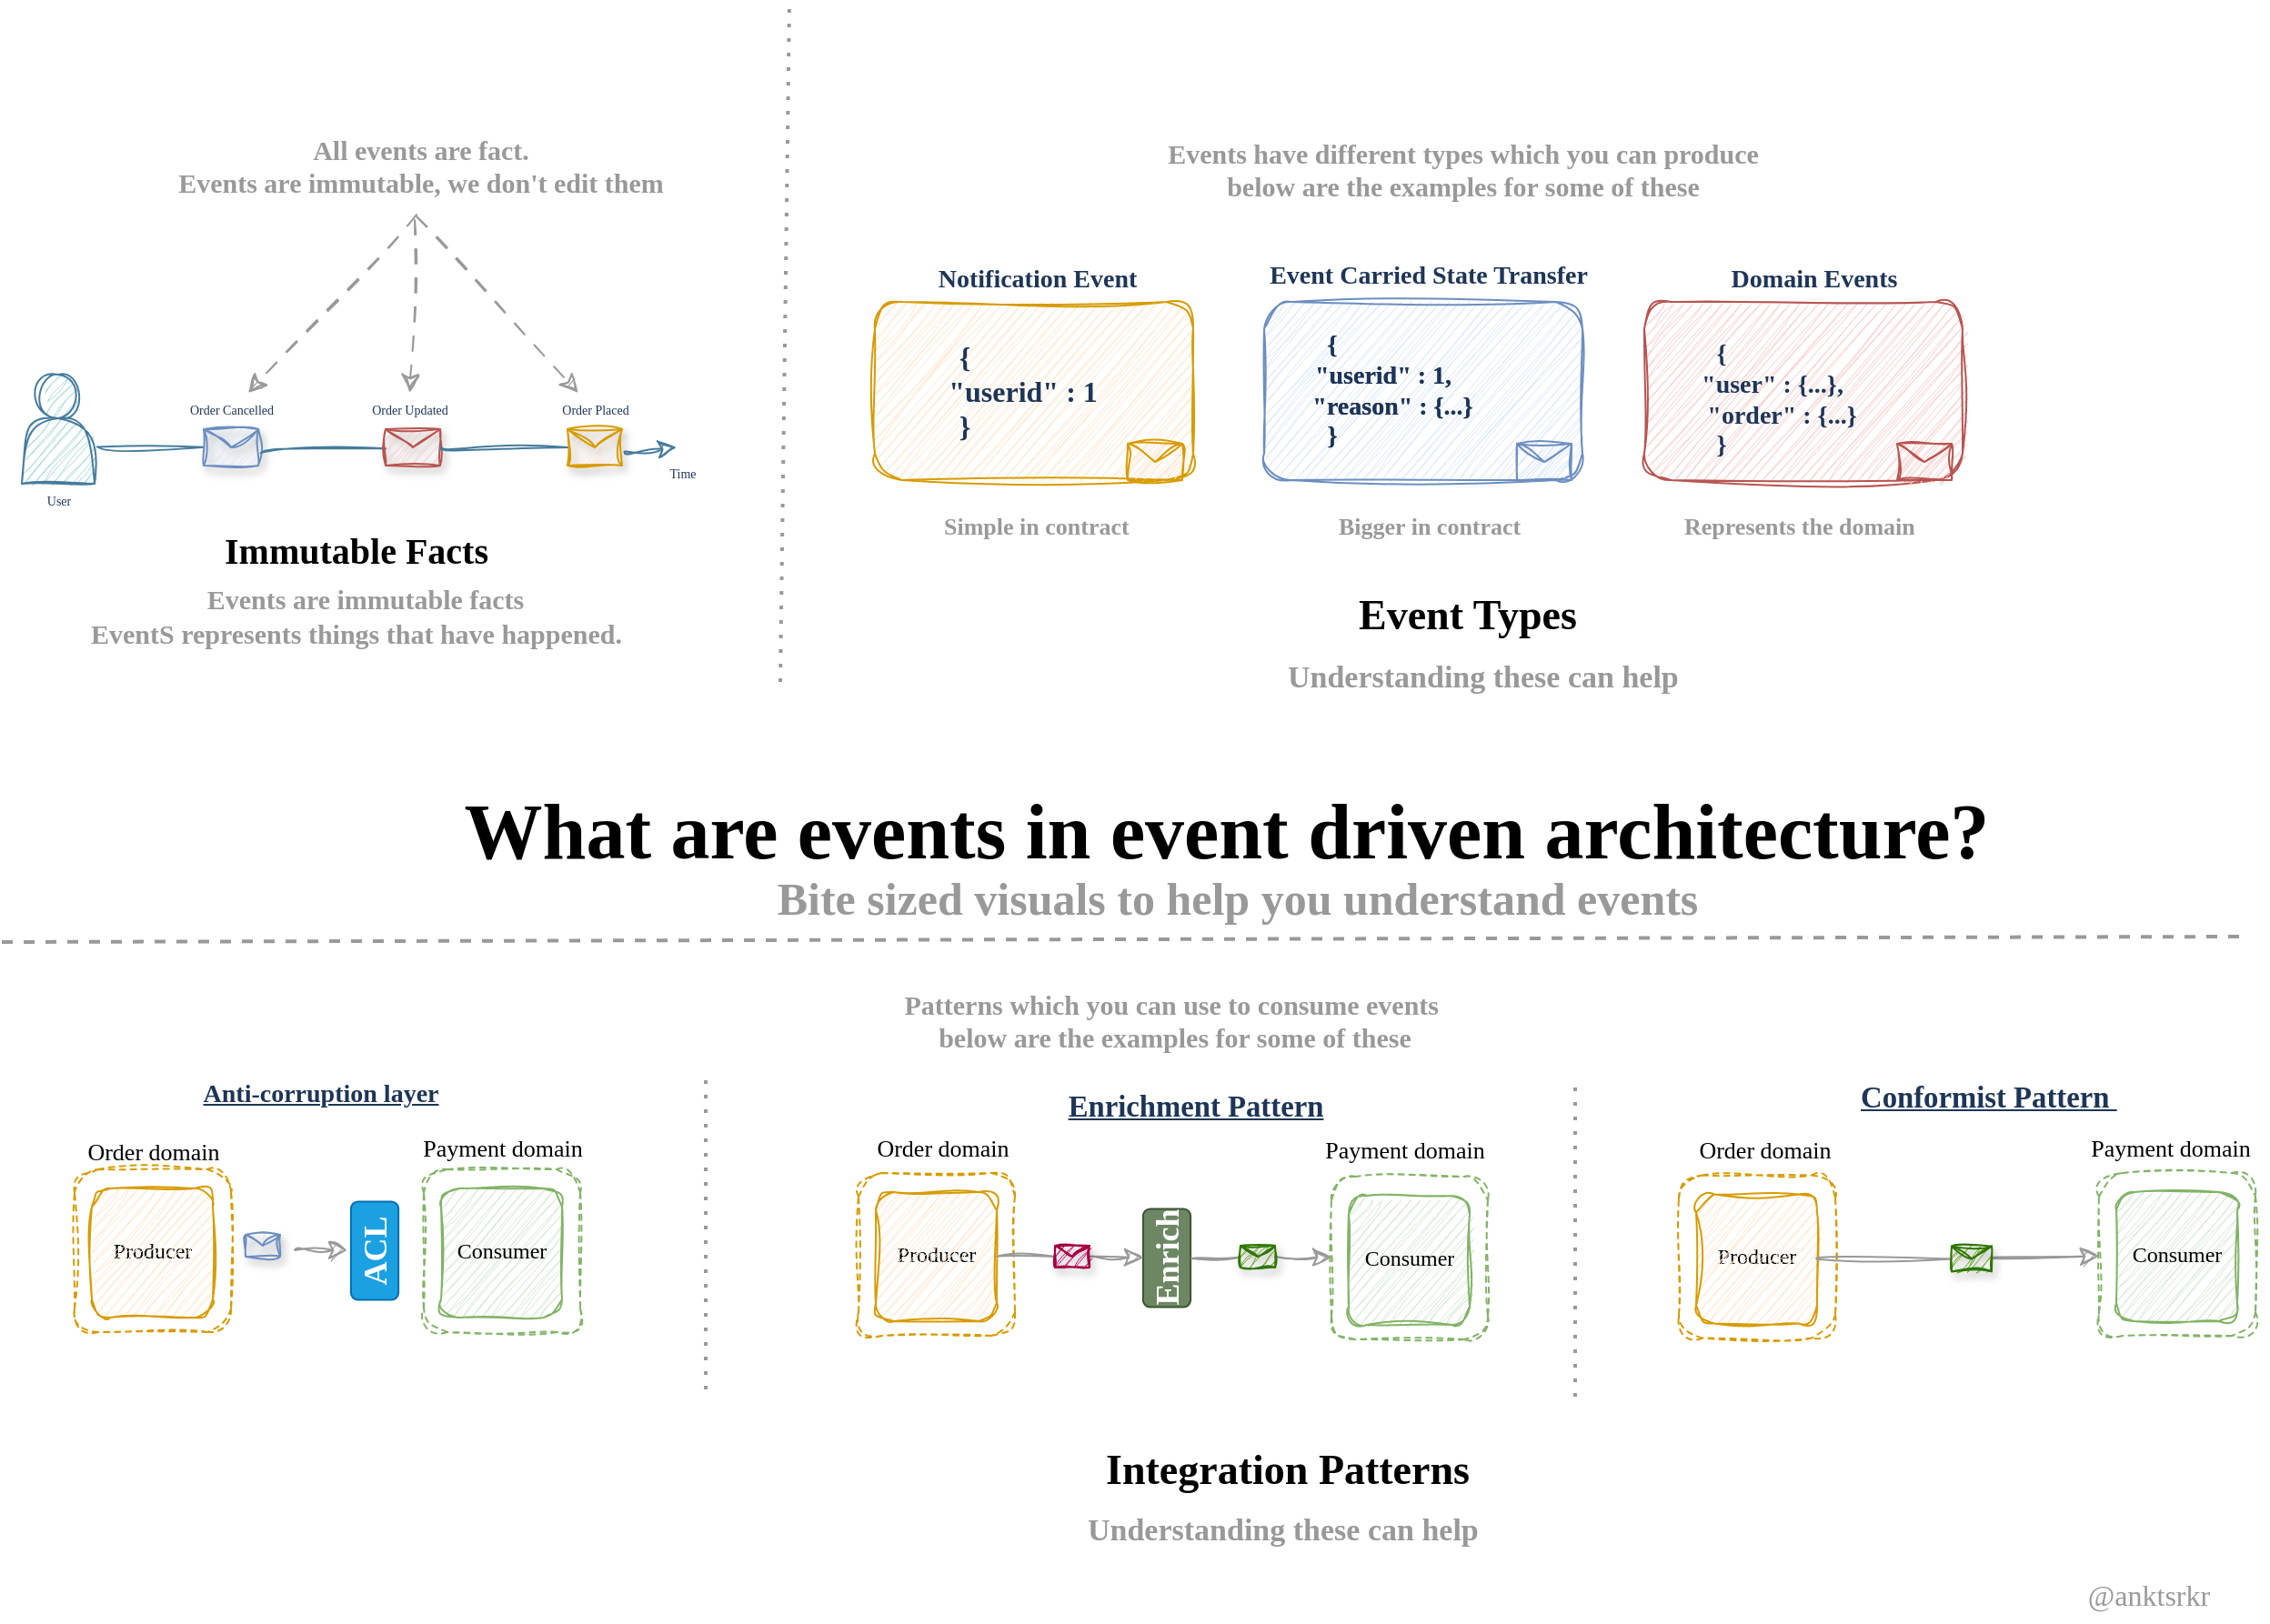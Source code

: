 <mxfile version="24.6.5" type="github">
  <diagram name="Page-1" id="LbHbzQar9Z4XUlH0dd1j">
    <mxGraphModel dx="1261" dy="1016" grid="0" gridSize="10" guides="1" tooltips="1" connect="1" arrows="1" fold="1" page="1" pageScale="1" pageWidth="850" pageHeight="1100" math="0" shadow="0">
      <root>
        <mxCell id="0" />
        <mxCell id="1" parent="0" />
        <mxCell id="0-C4mm8_ghtTIrQNidiH-13" value="" style="whiteSpace=wrap;html=1;sketch=1;hachureGap=4;jiggle=2;curveFitting=1;fontFamily=Architects Daughter;fontSource=https%3A%2F%2Ffonts.googleapis.com%2Fcss%3Ffamily%3DArchitects%2BDaughter;labelBackgroundColor=none;fillColor=#ffe6cc;strokeColor=#d79b00;rounded=1;glass=0;shadow=0;" parent="1" vertex="1">
          <mxGeometry x="512" y="316" width="175" height="98" as="geometry" />
        </mxCell>
        <mxCell id="9to4swejRrbFSA68yTGs-1" value="What are events&amp;nbsp;&lt;span style=&quot;background-color: initial; font-size: 43px;&quot;&gt;in&amp;nbsp;&lt;/span&gt;&lt;span style=&quot;background-color: initial; font-size: 43px;&quot;&gt;event driven architecture?&lt;/span&gt;" style="text;spacing=0;labelBackgroundColor=none;fontColor=#000000;fontStyle=1;fontFamily=Indie Flower;fontSource=https://fonts.googleapis.com/css?family=Indie+Flower;fontSize=43;align=center;whiteSpace=wrap;html=1;" parent="1" vertex="1">
          <mxGeometry x="261" y="577" width="889" height="40" as="geometry" />
        </mxCell>
        <mxCell id="9to4swejRrbFSA68yTGs-2" value="Bite sized visuals to help you understand events" style="text;whiteSpace=wrap;html=1;spacing=0;labelBackgroundColor=none;fontColor=#999999;fontStyle=1;fontFamily=Indie Flower;fontSource=https%3A%2F%2Ffonts.googleapis.com%2Fcss%3Ffamily%3DIndie%2BFlower;fontSize=25;align=center;" parent="1" vertex="1">
          <mxGeometry x="295" y="625" width="833" height="20" as="geometry" />
        </mxCell>
        <mxCell id="9to4swejRrbFSA68yTGs-3" value="" style="shape=actor;whiteSpace=wrap;html=1;sketch=1;hachureGap=4;jiggle=2;curveFitting=1;fontFamily=Architects Daughter;fontSource=https%3A%2F%2Ffonts.googleapis.com%2Fcss%3Ffamily%3DArchitects%2BDaughter;labelBackgroundColor=none;fillColor=#A8DADC;strokeColor=#457B9D;fontColor=#1D3557;" parent="1" vertex="1">
          <mxGeometry x="43" y="356" width="40" height="60" as="geometry" />
        </mxCell>
        <mxCell id="9to4swejRrbFSA68yTGs-5" value="" style="endArrow=classic;html=1;rounded=0;sketch=1;hachureGap=4;jiggle=2;curveFitting=1;fontFamily=Architects Daughter;fontSource=https%3A%2F%2Ffonts.googleapis.com%2Fcss%3Ffamily%3DArchitects%2BDaughter;fontSize=12;startSize=8;endSize=8;curved=1;exitX=1.047;exitY=0.66;exitDx=0;exitDy=0;exitPerimeter=0;labelBackgroundColor=none;strokeColor=#457B9D;fontColor=default;" parent="1" source="9to4swejRrbFSA68yTGs-9" edge="1">
          <mxGeometry width="50" height="50" relative="1" as="geometry">
            <mxPoint x="203" y="406" as="sourcePoint" />
            <mxPoint x="403" y="396" as="targetPoint" />
          </mxGeometry>
        </mxCell>
        <mxCell id="9to4swejRrbFSA68yTGs-6" value="" style="endArrow=none;html=1;rounded=0;sketch=1;hachureGap=4;jiggle=2;curveFitting=1;fontFamily=Architects Daughter;fontSource=https%3A%2F%2Ffonts.googleapis.com%2Fcss%3Ffamily%3DArchitects%2BDaughter;fontSize=12;startSize=8;endSize=8;curved=1;exitX=1.047;exitY=0.66;exitDx=0;exitDy=0;exitPerimeter=0;strokeColor=#457B9D;endFill=0;labelBackgroundColor=none;fontColor=default;" parent="1" source="9to4swejRrbFSA68yTGs-3" target="9to4swejRrbFSA68yTGs-4" edge="1">
          <mxGeometry width="50" height="50" relative="1" as="geometry">
            <mxPoint x="85" y="396" as="sourcePoint" />
            <mxPoint x="403" y="396" as="targetPoint" />
          </mxGeometry>
        </mxCell>
        <mxCell id="9to4swejRrbFSA68yTGs-4" value="" style="shape=message;html=1;html=1;outlineConnect=0;labelPosition=center;verticalLabelPosition=bottom;align=center;verticalAlign=top;sketch=1;hachureGap=4;jiggle=2;curveFitting=1;fontFamily=Architects Daughter;fontSource=https%3A%2F%2Ffonts.googleapis.com%2Fcss%3Ffamily%3DArchitects%2BDaughter;fillColor=#dae8fc;strokeColor=#6c8ebf;shadow=1;labelBackgroundColor=none;" parent="1" vertex="1">
          <mxGeometry x="143" y="386" width="30" height="20" as="geometry" />
        </mxCell>
        <mxCell id="9to4swejRrbFSA68yTGs-8" value="" style="endArrow=none;html=1;rounded=0;sketch=1;hachureGap=4;jiggle=2;curveFitting=1;fontFamily=Architects Daughter;fontSource=https%3A%2F%2Ffonts.googleapis.com%2Fcss%3Ffamily%3DArchitects%2BDaughter;fontSize=12;startSize=8;endSize=8;curved=1;exitX=1.047;exitY=0.66;exitDx=0;exitDy=0;exitPerimeter=0;endFill=0;labelBackgroundColor=none;strokeColor=#457B9D;fontColor=default;" parent="1" source="9to4swejRrbFSA68yTGs-4" target="9to4swejRrbFSA68yTGs-7" edge="1">
          <mxGeometry width="50" height="50" relative="1" as="geometry">
            <mxPoint x="174" y="399" as="sourcePoint" />
            <mxPoint x="403" y="396" as="targetPoint" />
          </mxGeometry>
        </mxCell>
        <mxCell id="9to4swejRrbFSA68yTGs-7" value="" style="shape=message;html=1;html=1;outlineConnect=0;labelPosition=center;verticalLabelPosition=bottom;align=center;verticalAlign=top;sketch=1;hachureGap=4;jiggle=2;curveFitting=1;fontFamily=Architects Daughter;fontSource=https://fonts.googleapis.com/css?family=Architects+Daughter;fillColor=#f8cecc;strokeColor=#b85450;shadow=1;labelBackgroundColor=none;" parent="1" vertex="1">
          <mxGeometry x="243" y="386" width="30" height="20" as="geometry" />
        </mxCell>
        <mxCell id="9to4swejRrbFSA68yTGs-10" value="" style="endArrow=none;html=1;rounded=0;sketch=1;hachureGap=4;jiggle=2;curveFitting=1;fontFamily=Architects Daughter;fontSource=https%3A%2F%2Ffonts.googleapis.com%2Fcss%3Ffamily%3DArchitects%2BDaughter;fontSize=12;startSize=8;endSize=8;curved=1;endFill=0;labelBackgroundColor=none;strokeColor=#457B9D;fontColor=default;" parent="1" source="9to4swejRrbFSA68yTGs-7" target="9to4swejRrbFSA68yTGs-9" edge="1">
          <mxGeometry width="50" height="50" relative="1" as="geometry">
            <mxPoint x="274" y="399" as="sourcePoint" />
            <mxPoint x="403" y="396" as="targetPoint" />
          </mxGeometry>
        </mxCell>
        <mxCell id="9to4swejRrbFSA68yTGs-9" value="" style="shape=message;html=1;html=1;outlineConnect=0;labelPosition=center;verticalLabelPosition=bottom;align=center;verticalAlign=top;sketch=1;hachureGap=4;jiggle=2;curveFitting=1;fontFamily=Architects Daughter;fontSource=https://fonts.googleapis.com/css?family=Architects+Daughter;fillColor=#ffe6cc;strokeColor=#d79b00;shadow=1;labelBackgroundColor=none;" parent="1" vertex="1">
          <mxGeometry x="343" y="386" width="30" height="20" as="geometry" />
        </mxCell>
        <mxCell id="9to4swejRrbFSA68yTGs-11" value="Order Placed" style="text;html=1;align=center;verticalAlign=middle;resizable=0;points=[];autosize=1;strokeColor=none;fillColor=none;fontSize=7;fontFamily=Indie Flower;fontSource=https%3A%2F%2Ffonts.googleapis.com%2Fcss%3Ffamily%3DIndie%2BFlower;labelBackgroundColor=none;fontColor=#1D3557;" parent="1" vertex="1">
          <mxGeometry x="328" y="366" width="60" height="20" as="geometry" />
        </mxCell>
        <mxCell id="9to4swejRrbFSA68yTGs-12" value="Order Updated" style="text;html=1;align=center;verticalAlign=middle;resizable=0;points=[];autosize=1;strokeColor=none;fillColor=none;fontSize=7;fontFamily=Indie Flower;fontSource=https%3A%2F%2Ffonts.googleapis.com%2Fcss%3Ffamily%3DIndie%2BFlower;labelBackgroundColor=none;fontColor=#1D3557;" parent="1" vertex="1">
          <mxGeometry x="225.5" y="366" width="61" height="20" as="geometry" />
        </mxCell>
        <mxCell id="9to4swejRrbFSA68yTGs-13" value="Order Cancelled" style="text;html=1;align=center;verticalAlign=middle;resizable=0;points=[];autosize=1;strokeColor=none;fillColor=none;fontSize=7;fontFamily=Indie Flower;fontSource=https%3A%2F%2Ffonts.googleapis.com%2Fcss%3Ffamily%3DIndie%2BFlower;labelBackgroundColor=none;fontColor=#1D3557;" parent="1" vertex="1">
          <mxGeometry x="126.5" y="366" width="63" height="20" as="geometry" />
        </mxCell>
        <mxCell id="9to4swejRrbFSA68yTGs-14" value="Time" style="text;html=1;align=center;verticalAlign=middle;resizable=0;points=[];autosize=1;strokeColor=none;fillColor=none;fontSize=7;fontFamily=Indie Flower;fontSource=https://fonts.googleapis.com/css?family=Indie+Flower;labelBackgroundColor=none;fontColor=#1D3557;" parent="1" vertex="1">
          <mxGeometry x="390" y="401" width="32" height="20" as="geometry" />
        </mxCell>
        <mxCell id="9to4swejRrbFSA68yTGs-16" value="" style="endArrow=classic;html=1;rounded=1;sketch=1;hachureGap=4;jiggle=2;curveFitting=1;fontFamily=Architects Daughter;fontSource=https://fonts.googleapis.com/css?family=Architects+Daughter;fontSize=12;startSize=8;endSize=8;curved=0;dashed=1;dashPattern=8 8;labelBackgroundColor=none;strokeColor=#999999;fontColor=#999999;" parent="1" target="9to4swejRrbFSA68yTGs-11" edge="1">
          <mxGeometry width="50" height="50" relative="1" as="geometry">
            <mxPoint x="260" y="269" as="sourcePoint" />
            <mxPoint x="193" y="428" as="targetPoint" />
          </mxGeometry>
        </mxCell>
        <mxCell id="9to4swejRrbFSA68yTGs-17" value="" style="endArrow=classic;html=1;rounded=1;sketch=1;hachureGap=4;jiggle=2;curveFitting=1;fontFamily=Architects Daughter;fontSource=https://fonts.googleapis.com/css?family=Architects+Daughter;fontSize=12;startSize=8;endSize=8;dashed=1;dashPattern=8 8;labelBackgroundColor=none;strokeColor=#999999;fontColor=#999999;curved=0;" parent="1" target="9to4swejRrbFSA68yTGs-12" edge="1">
          <mxGeometry width="50" height="50" relative="1" as="geometry">
            <mxPoint x="259" y="271" as="sourcePoint" />
            <mxPoint x="215" y="384" as="targetPoint" />
          </mxGeometry>
        </mxCell>
        <mxCell id="9to4swejRrbFSA68yTGs-18" value="All events are fact.&lt;div style=&quot;font-size: 15px;&quot;&gt;Events are immutable, we don&#39;t edit them&lt;/div&gt;" style="text;whiteSpace=wrap;html=1;spacing=0;labelBackgroundColor=none;fontColor=#999999;fontStyle=1;fontFamily=Indie Flower;fontSource=https://fonts.googleapis.com/css?family=Indie+Flower;fontSize=15;align=center;container=0;" parent="1" vertex="1">
          <mxGeometry x="126.5" y="219" width="271" height="30" as="geometry" />
        </mxCell>
        <mxCell id="0-C4mm8_ghtTIrQNidiH-1" value="&lt;div style=&quot;font-size: 20px;&quot;&gt;Immutable Facts&lt;/div&gt;" style="text;spacing=0;labelBackgroundColor=none;fontColor=#000000;fontStyle=1;fontFamily=Indie Flower;fontSource=https://fonts.googleapis.com/css?family=Indie+Flower;fontSize=20;align=center;whiteSpace=wrap;html=1;" parent="1" vertex="1">
          <mxGeometry x="86.5" y="436" width="280" height="40" as="geometry" />
        </mxCell>
        <mxCell id="0-C4mm8_ghtTIrQNidiH-2" value="Events are immutable facts" style="text;whiteSpace=wrap;html=1;spacing=0;labelBackgroundColor=none;fontColor=#999999;fontStyle=1;fontFamily=Indie Flower;fontSource=https://fonts.googleapis.com/css?family=Indie+Flower;fontSize=15;align=center;container=0;" parent="1" vertex="1">
          <mxGeometry x="136.5" y="466" width="190" height="30" as="geometry" />
        </mxCell>
        <mxCell id="0-C4mm8_ghtTIrQNidiH-4" value="EventS represents things that have happened." style="text;whiteSpace=wrap;html=1;fontFamily=Indie Flower;fontSource=https://fonts.googleapis.com/css?family=Indie+Flower;fontSize=15;fontColor=#999999;fontStyle=1;labelBackgroundColor=none;" parent="1" vertex="1">
          <mxGeometry x="79" y="483" width="329" height="36" as="geometry" />
        </mxCell>
        <mxCell id="0-C4mm8_ghtTIrQNidiH-5" value="User" style="text;html=1;align=center;verticalAlign=middle;resizable=0;points=[];autosize=1;strokeColor=none;fillColor=none;fontSize=7;fontFamily=Indie Flower;fontSource=https://fonts.googleapis.com/css?family=Indie+Flower;labelBackgroundColor=none;fontColor=#1D3557;" parent="1" vertex="1">
          <mxGeometry x="47" y="416" width="32" height="20" as="geometry" />
        </mxCell>
        <mxCell id="0-C4mm8_ghtTIrQNidiH-15" value="" style="endArrow=classic;html=1;rounded=1;sketch=1;hachureGap=4;jiggle=2;curveFitting=1;fontFamily=Architects Daughter;fontSource=https://fonts.googleapis.com/css?family=Architects+Daughter;fontSize=12;startSize=8;endSize=8;curved=0;dashed=1;dashPattern=8 8;labelBackgroundColor=none;strokeColor=#999999;fontColor=#999999;" parent="1" target="9to4swejRrbFSA68yTGs-13" edge="1">
          <mxGeometry width="50" height="50" relative="1" as="geometry">
            <mxPoint x="260" y="268" as="sourcePoint" />
            <mxPoint x="154" y="372" as="targetPoint" />
          </mxGeometry>
        </mxCell>
        <mxCell id="0-C4mm8_ghtTIrQNidiH-16" value="{&lt;div&gt;&amp;nbsp; &amp;nbsp; &amp;nbsp; &amp;nbsp; &amp;nbsp; &amp;nbsp; &amp;nbsp; &amp;nbsp; &quot;userid&quot; : 1&lt;/div&gt;&lt;div&gt;}&lt;/div&gt;" style="text;html=1;align=center;verticalAlign=middle;resizable=0;points=[];autosize=1;strokeColor=none;fillColor=none;fontSize=16;fontFamily=Indie Flower;fontSource=https%3A%2F%2Ffonts.googleapis.com%2Fcss%3Ffamily%3DIndie%2BFlower;fontColor=#1D3557;fontStyle=1" parent="1" vertex="1">
          <mxGeometry x="470" y="330" width="181" height="70" as="geometry" />
        </mxCell>
        <mxCell id="0-C4mm8_ghtTIrQNidiH-17" value="" style="shape=message;html=1;html=1;outlineConnect=0;labelPosition=center;verticalLabelPosition=bottom;align=center;verticalAlign=top;sketch=1;hachureGap=4;jiggle=2;curveFitting=1;fontFamily=Architects Daughter;fontSource=https://fonts.googleapis.com/css?family=Architects+Daughter;fillColor=#ffe6cc;strokeColor=#d79b00;shadow=0;labelBackgroundColor=none;" parent="1" vertex="1">
          <mxGeometry x="651" y="394" width="30" height="20" as="geometry" />
        </mxCell>
        <mxCell id="0-C4mm8_ghtTIrQNidiH-18" value="&lt;h4&gt;Notification Event&lt;/h4&gt;" style="text;align=center;verticalAlign=middle;resizable=0;points=[];autosize=1;strokeColor=none;fillColor=none;html=1;fontFamily=Indie Flower;fontSource=https%3A%2F%2Ffonts.googleapis.com%2Fcss%3Ffamily%3DIndie%2BFlower;fontSize=14;fontColor=#1D3557;" parent="1" vertex="1">
          <mxGeometry x="541.5" y="271" width="118" height="66" as="geometry" />
        </mxCell>
        <mxCell id="0-C4mm8_ghtTIrQNidiH-19" value="Simple in contract" style="text;whiteSpace=wrap;html=1;fontFamily=Indie Flower;fontSource=https://fonts.googleapis.com/css?family=Indie+Flower;fontSize=13;fontColor=#999999;fontStyle=1;labelBackgroundColor=none;" parent="1" vertex="1">
          <mxGeometry x="548.25" y="425" width="113.5" height="36" as="geometry" />
        </mxCell>
        <mxCell id="0-C4mm8_ghtTIrQNidiH-21" value="" style="whiteSpace=wrap;html=1;sketch=1;hachureGap=4;jiggle=2;curveFitting=1;fontFamily=Architects Daughter;fontSource=https://fonts.googleapis.com/css?family=Architects+Daughter;labelBackgroundColor=none;fillColor=#dae8fc;strokeColor=#6c8ebf;rounded=1;glass=0;shadow=0;" parent="1" vertex="1">
          <mxGeometry x="726" y="316" width="175" height="98" as="geometry" />
        </mxCell>
        <mxCell id="0-C4mm8_ghtTIrQNidiH-22" value="{&lt;div style=&quot;font-size: 14px;&quot;&gt;&amp;nbsp; &amp;nbsp; &amp;nbsp; &amp;nbsp; &amp;nbsp; &amp;nbsp; &amp;nbsp; &amp;nbsp; &quot;userid&quot; : 1,&lt;/div&gt;&lt;div style=&quot;font-size: 14px;&quot;&gt;&amp;nbsp; &amp;nbsp; &amp;nbsp; &amp;nbsp; &amp;nbsp; &amp;nbsp; &amp;nbsp; &amp;nbsp; &amp;nbsp; &amp;nbsp;&quot;reason&quot; : {...}&lt;/div&gt;&lt;div style=&quot;font-size: 14px;&quot;&gt;}&lt;/div&gt;" style="text;html=1;align=center;verticalAlign=middle;resizable=0;points=[];autosize=1;strokeColor=none;fillColor=none;fontSize=14;fontFamily=Indie Flower;fontSource=https://fonts.googleapis.com/css?family=Indie+Flower;fontColor=#1D3557;fontStyle=1" parent="1" vertex="1">
          <mxGeometry x="665" y="325.5" width="196" height="79" as="geometry" />
        </mxCell>
        <mxCell id="0-C4mm8_ghtTIrQNidiH-23" value="" style="shape=message;html=1;html=1;outlineConnect=0;labelPosition=center;verticalLabelPosition=bottom;align=center;verticalAlign=top;sketch=1;hachureGap=4;jiggle=2;curveFitting=1;fontFamily=Architects Daughter;fontSource=https://fonts.googleapis.com/css?family=Architects+Daughter;fillColor=#dae8fc;strokeColor=#6c8ebf;shadow=0;labelBackgroundColor=none;" parent="1" vertex="1">
          <mxGeometry x="865" y="394" width="30" height="20" as="geometry" />
        </mxCell>
        <mxCell id="0-C4mm8_ghtTIrQNidiH-24" value="&lt;h4&gt;Event Carried&amp;nbsp;State Transfer&lt;/h4&gt;" style="text;html=1;align=center;verticalAlign=middle;resizable=0;points=[];autosize=1;strokeColor=none;fillColor=none;fontFamily=Indie Flower;fontSource=https%3A%2F%2Ffonts.googleapis.com%2Fcss%3Ffamily%3DIndie%2BFlower;fontSize=14;fontColor=#1D3557;" parent="1" vertex="1">
          <mxGeometry x="721" y="269" width="189" height="66" as="geometry" />
        </mxCell>
        <mxCell id="0-C4mm8_ghtTIrQNidiH-25" value="Bigger in contract" style="text;whiteSpace=wrap;html=1;fontFamily=Indie Flower;fontSource=https://fonts.googleapis.com/css?family=Indie+Flower;fontSize=13;fontColor=#999999;fontStyle=1;labelBackgroundColor=none;" parent="1" vertex="1">
          <mxGeometry x="765" y="425" width="113.5" height="36" as="geometry" />
        </mxCell>
        <mxCell id="0-C4mm8_ghtTIrQNidiH-26" value="" style="whiteSpace=wrap;html=1;sketch=1;hachureGap=4;jiggle=2;curveFitting=1;fontFamily=Architects Daughter;fontSource=https://fonts.googleapis.com/css?family=Architects+Daughter;labelBackgroundColor=none;fillColor=#f8cecc;strokeColor=#b85450;rounded=1;glass=0;shadow=0;" parent="1" vertex="1">
          <mxGeometry x="935" y="316" width="175" height="98" as="geometry" />
        </mxCell>
        <mxCell id="0-C4mm8_ghtTIrQNidiH-27" value="" style="shape=message;html=1;html=1;outlineConnect=0;labelPosition=center;verticalLabelPosition=bottom;align=center;verticalAlign=top;sketch=1;hachureGap=4;jiggle=2;curveFitting=1;fontFamily=Architects Daughter;fontSource=https://fonts.googleapis.com/css?family=Architects+Daughter;fillColor=#f8cecc;strokeColor=#b85450;shadow=0;labelBackgroundColor=none;" parent="1" vertex="1">
          <mxGeometry x="1074" y="394" width="30" height="20" as="geometry" />
        </mxCell>
        <mxCell id="0-C4mm8_ghtTIrQNidiH-28" value="&lt;h4&gt;Domain Events&lt;/h4&gt;" style="text;html=1;align=center;verticalAlign=middle;resizable=0;points=[];autosize=1;strokeColor=none;fillColor=none;fontSize=14;fontFamily=Indie Flower;fontSource=https%3A%2F%2Ffonts.googleapis.com%2Fcss%3Ffamily%3DIndie%2BFlower;fontColor=#1D3557;" parent="1" vertex="1">
          <mxGeometry x="975" y="271" width="105" height="66" as="geometry" />
        </mxCell>
        <mxCell id="0-C4mm8_ghtTIrQNidiH-29" value="Represents the domain&amp;nbsp;" style="text;whiteSpace=wrap;html=1;fontFamily=Indie Flower;fontSource=https://fonts.googleapis.com/css?family=Indie+Flower;fontSize=13;fontColor=#999999;fontStyle=1;labelBackgroundColor=none;" parent="1" vertex="1">
          <mxGeometry x="954.63" y="425" width="135.75" height="36" as="geometry" />
        </mxCell>
        <mxCell id="0-C4mm8_ghtTIrQNidiH-31" value="{&lt;div style=&quot;font-size: 14px;&quot;&gt;&amp;nbsp; &amp;nbsp; &amp;nbsp; &amp;nbsp; &amp;nbsp; &amp;nbsp; &amp;nbsp; &amp;nbsp; &quot;userid&quot; : 1,&lt;/div&gt;&lt;div style=&quot;font-size: 14px;&quot;&gt;&amp;nbsp; &amp;nbsp; &amp;nbsp; &amp;nbsp; &amp;nbsp; &amp;nbsp; &amp;nbsp; &amp;nbsp; &amp;nbsp; &amp;nbsp;&quot;reason&quot; : {...}&lt;/div&gt;&lt;div style=&quot;font-size: 14px;&quot;&gt;}&lt;/div&gt;" style="text;html=1;align=center;verticalAlign=middle;resizable=0;points=[];autosize=1;strokeColor=none;fillColor=none;fontSize=14;fontFamily=Indie Flower;fontSource=https://fonts.googleapis.com/css?family=Indie+Flower;fontColor=#1D3557;fontStyle=1" parent="1" vertex="1">
          <mxGeometry x="665" y="325.5" width="196" height="79" as="geometry" />
        </mxCell>
        <mxCell id="0-C4mm8_ghtTIrQNidiH-32" value="{&lt;div style=&quot;font-size: 14px;&quot;&gt;&amp;nbsp; &amp;nbsp; &amp;nbsp; &amp;nbsp; &amp;nbsp; &amp;nbsp; &amp;nbsp; &amp;nbsp; &quot;user&quot; : {...},&lt;/div&gt;&lt;div style=&quot;font-size: 14px;&quot;&gt;&amp;nbsp; &amp;nbsp; &amp;nbsp; &amp;nbsp; &amp;nbsp; &amp;nbsp; &amp;nbsp; &amp;nbsp; &amp;nbsp; &amp;nbsp;&quot;order&quot; : {...}&lt;/div&gt;&lt;div style=&quot;font-size: 14px;&quot;&gt;}&lt;/div&gt;" style="text;html=1;align=center;verticalAlign=middle;resizable=0;points=[];autosize=1;strokeColor=none;fillColor=none;fontSize=14;fontFamily=Indie Flower;fontSource=https://fonts.googleapis.com/css?family=Indie+Flower;fontColor=#1D3557;fontStyle=1" parent="1" vertex="1">
          <mxGeometry x="883.5" y="330" width="187" height="79" as="geometry" />
        </mxCell>
        <mxCell id="0-C4mm8_ghtTIrQNidiH-33" value="Event Types" style="text;whiteSpace=wrap;html=1;fontFamily=Indie Flower;fontSource=https://fonts.googleapis.com/css?family=Indie+Flower;fontSize=23;fontColor=#000000;autosize=1;resizable=0;fontStyle=1;labelBackgroundColor=none;" parent="1" vertex="1">
          <mxGeometry x="776" y="468" width="138" height="40" as="geometry" />
        </mxCell>
        <mxCell id="0-C4mm8_ghtTIrQNidiH-34" value="Events have different types which you can produce&lt;div&gt;below are the examples for some of these&lt;/div&gt;" style="text;whiteSpace=wrap;html=1;fontFamily=Indie Flower;fontSource=https://fonts.googleapis.com/css?family=Indie+Flower;fontSize=15;fontColor=#999999;autosize=1;resizable=0;fontStyle=1;labelBackgroundColor=none;align=center;" parent="1" vertex="1">
          <mxGeometry x="665" y="219" width="341" height="48" as="geometry" />
        </mxCell>
        <mxCell id="0-C4mm8_ghtTIrQNidiH-35" value="Understanding these can help" style="text;whiteSpace=wrap;html=1;fontFamily=Indie Flower;fontSource=https://fonts.googleapis.com/css?family=Indie+Flower;fontSize=17;fontColor=#999999;fontStyle=1;labelBackgroundColor=none;" parent="1" vertex="1">
          <mxGeometry x="737" y="506" width="224" height="36" as="geometry" />
        </mxCell>
        <mxCell id="0-C4mm8_ghtTIrQNidiH-39" value="" style="endArrow=none;dashed=1;html=1;strokeWidth=2;rounded=0;hachureGap=4;fontFamily=Architects Daughter;fontSource=https%3A%2F%2Ffonts.googleapis.com%2Fcss%3Ffamily%3DArchitects%2BDaughter;fontSize=12;startSize=8;endSize=8;fillColor=#A8DADC;strokeColor=#999999;labelBackgroundColor=none;fontColor=default;" parent="1" edge="1">
          <mxGeometry width="50" height="50" relative="1" as="geometry">
            <mxPoint x="32" y="668" as="sourcePoint" />
            <mxPoint x="1265.5" y="665" as="targetPoint" />
          </mxGeometry>
        </mxCell>
        <mxCell id="0-C4mm8_ghtTIrQNidiH-51" value="" style="group" parent="1" vertex="1" connectable="0">
          <mxGeometry x="72" y="793" width="124" height="89.5" as="geometry" />
        </mxCell>
        <mxCell id="0-C4mm8_ghtTIrQNidiH-43" value="&lt;font data-font-src=&quot;https://fonts.googleapis.com/css?family=Indie+Flower&quot; face=&quot;Indie Flower&quot;&gt;Producer&lt;/font&gt;" style="whiteSpace=wrap;html=1;sketch=1;hachureGap=4;jiggle=2;curveFitting=1;fontFamily=Architects Daughter;fontSource=https%3A%2F%2Ffonts.googleapis.com%2Fcss%3Ffamily%3DArchitects%2BDaughter;labelBackgroundColor=none;fillColor=none;strokeColor=#d79b00;rounded=1;glass=0;shadow=0;dashed=1;" parent="0-C4mm8_ghtTIrQNidiH-51" vertex="1">
          <mxGeometry width="86" height="89.5" as="geometry" />
        </mxCell>
        <mxCell id="0-C4mm8_ghtTIrQNidiH-42" value="" style="whiteSpace=wrap;html=1;sketch=1;hachureGap=4;jiggle=2;curveFitting=1;fontFamily=Architects Daughter;fontSource=https%3A%2F%2Ffonts.googleapis.com%2Fcss%3Ffamily%3DArchitects%2BDaughter;labelBackgroundColor=none;fillColor=#ffe6cc;strokeColor=#d79b00;rounded=1;glass=0;shadow=0;" parent="0-C4mm8_ghtTIrQNidiH-51" vertex="1">
          <mxGeometry x="9.5" y="10.5" width="66.5" height="71" as="geometry" />
        </mxCell>
        <mxCell id="0-C4mm8_ghtTIrQNidiH-72" value="" style="shape=message;html=1;html=1;outlineConnect=0;labelPosition=center;verticalLabelPosition=bottom;align=center;verticalAlign=top;sketch=1;hachureGap=4;jiggle=2;curveFitting=1;fontFamily=Architects Daughter;fontSource=https://fonts.googleapis.com/css?family=Architects+Daughter;fillColor=#dae8fc;strokeColor=#6c8ebf;shadow=1;labelBackgroundColor=none;" parent="0-C4mm8_ghtTIrQNidiH-51" vertex="1">
          <mxGeometry x="94" y="36" width="19" height="12" as="geometry" />
        </mxCell>
        <mxCell id="0-C4mm8_ghtTIrQNidiH-50" value="" style="group" parent="1" vertex="1" connectable="0">
          <mxGeometry x="264" y="793" width="86" height="89.5" as="geometry" />
        </mxCell>
        <mxCell id="0-C4mm8_ghtTIrQNidiH-49" value="" style="whiteSpace=wrap;html=1;sketch=1;hachureGap=4;jiggle=2;curveFitting=1;fontFamily=Architects Daughter;fontSource=https://fonts.googleapis.com/css?family=Architects+Daughter;labelBackgroundColor=none;fillColor=#d5e8d4;strokeColor=#82b366;rounded=1;glass=0;shadow=0;" parent="0-C4mm8_ghtTIrQNidiH-50" vertex="1">
          <mxGeometry x="9.5" y="10.5" width="66.5" height="71" as="geometry" />
        </mxCell>
        <mxCell id="0-C4mm8_ghtTIrQNidiH-48" value="&lt;font data-font-src=&quot;https://fonts.googleapis.com/css?family=Indie+Flower&quot; face=&quot;Indie Flower&quot;&gt;Consumer&lt;/font&gt;" style="whiteSpace=wrap;html=1;sketch=1;hachureGap=4;jiggle=2;curveFitting=1;fontFamily=Architects Daughter;fontSource=https://fonts.googleapis.com/css?family=Architects+Daughter;labelBackgroundColor=none;fillColor=none;strokeColor=#82b366;rounded=1;glass=0;shadow=0;dashed=1;" parent="0-C4mm8_ghtTIrQNidiH-50" vertex="1">
          <mxGeometry width="86" height="89.5" as="geometry" />
        </mxCell>
        <mxCell id="0-C4mm8_ghtTIrQNidiH-52" value="" style="group" parent="1" vertex="1" connectable="0">
          <mxGeometry x="954" y="796.25" width="116" height="89.5" as="geometry" />
        </mxCell>
        <mxCell id="0-C4mm8_ghtTIrQNidiH-53" value="&lt;font data-font-src=&quot;https://fonts.googleapis.com/css?family=Indie+Flower&quot; face=&quot;Indie Flower&quot;&gt;Producer&lt;/font&gt;" style="whiteSpace=wrap;html=1;sketch=1;hachureGap=4;jiggle=2;curveFitting=1;fontFamily=Architects Daughter;fontSource=https%3A%2F%2Ffonts.googleapis.com%2Fcss%3Ffamily%3DArchitects%2BDaughter;labelBackgroundColor=none;fillColor=none;strokeColor=#d79b00;rounded=1;glass=0;shadow=0;dashed=1;" parent="0-C4mm8_ghtTIrQNidiH-52" vertex="1">
          <mxGeometry width="86" height="89.5" as="geometry" />
        </mxCell>
        <mxCell id="0-C4mm8_ghtTIrQNidiH-54" value="" style="whiteSpace=wrap;html=1;sketch=1;hachureGap=4;jiggle=2;curveFitting=1;fontFamily=Architects Daughter;fontSource=https%3A%2F%2Ffonts.googleapis.com%2Fcss%3Ffamily%3DArchitects%2BDaughter;labelBackgroundColor=none;fillColor=#ffe6cc;strokeColor=#d79b00;rounded=1;glass=0;shadow=0;" parent="0-C4mm8_ghtTIrQNidiH-52" vertex="1">
          <mxGeometry x="9.5" y="10.5" width="66.5" height="71" as="geometry" />
        </mxCell>
        <mxCell id="0-C4mm8_ghtTIrQNidiH-55" value="" style="group" parent="1" vertex="1" connectable="0">
          <mxGeometry x="1185" y="795" width="86" height="89.5" as="geometry" />
        </mxCell>
        <mxCell id="0-C4mm8_ghtTIrQNidiH-56" value="" style="whiteSpace=wrap;html=1;sketch=1;hachureGap=4;jiggle=2;curveFitting=1;fontFamily=Architects Daughter;fontSource=https://fonts.googleapis.com/css?family=Architects+Daughter;labelBackgroundColor=none;fillColor=#d5e8d4;strokeColor=#82b366;rounded=1;glass=0;shadow=0;" parent="0-C4mm8_ghtTIrQNidiH-55" vertex="1">
          <mxGeometry x="9.5" y="10.5" width="66.5" height="71" as="geometry" />
        </mxCell>
        <mxCell id="0-C4mm8_ghtTIrQNidiH-57" value="&lt;font data-font-src=&quot;https://fonts.googleapis.com/css?family=Indie+Flower&quot; face=&quot;Indie Flower&quot;&gt;Consumer&lt;/font&gt;" style="whiteSpace=wrap;html=1;sketch=1;hachureGap=4;jiggle=2;curveFitting=1;fontFamily=Architects Daughter;fontSource=https://fonts.googleapis.com/css?family=Architects+Daughter;labelBackgroundColor=none;fillColor=none;strokeColor=#82b366;rounded=1;glass=0;shadow=0;dashed=1;" parent="0-C4mm8_ghtTIrQNidiH-55" vertex="1">
          <mxGeometry width="86" height="89.5" as="geometry" />
        </mxCell>
        <mxCell id="0-C4mm8_ghtTIrQNidiH-58" value="" style="group" parent="1" vertex="1" connectable="0">
          <mxGeometry x="503" y="795" width="116" height="89.5" as="geometry" />
        </mxCell>
        <mxCell id="0-C4mm8_ghtTIrQNidiH-59" value="&lt;font data-font-src=&quot;https://fonts.googleapis.com/css?family=Indie+Flower&quot; face=&quot;Indie Flower&quot;&gt;Producer&lt;/font&gt;" style="whiteSpace=wrap;html=1;sketch=1;hachureGap=4;jiggle=2;curveFitting=1;fontFamily=Architects Daughter;fontSource=https%3A%2F%2Ffonts.googleapis.com%2Fcss%3Ffamily%3DArchitects%2BDaughter;labelBackgroundColor=none;fillColor=none;strokeColor=#d79b00;rounded=1;glass=0;shadow=0;dashed=1;" parent="0-C4mm8_ghtTIrQNidiH-58" vertex="1">
          <mxGeometry width="86" height="89.5" as="geometry" />
        </mxCell>
        <mxCell id="0-C4mm8_ghtTIrQNidiH-60" value="" style="whiteSpace=wrap;html=1;sketch=1;hachureGap=4;jiggle=2;curveFitting=1;fontFamily=Architects Daughter;fontSource=https%3A%2F%2Ffonts.googleapis.com%2Fcss%3Ffamily%3DArchitects%2BDaughter;labelBackgroundColor=none;fillColor=#ffe6cc;strokeColor=#d79b00;rounded=1;glass=0;shadow=0;" parent="0-C4mm8_ghtTIrQNidiH-58" vertex="1">
          <mxGeometry x="9.5" y="10.5" width="66.5" height="71" as="geometry" />
        </mxCell>
        <mxCell id="0-C4mm8_ghtTIrQNidiH-61" value="" style="group" parent="1" vertex="1" connectable="0">
          <mxGeometry x="763" y="797" width="86" height="89.5" as="geometry" />
        </mxCell>
        <mxCell id="0-C4mm8_ghtTIrQNidiH-62" value="" style="whiteSpace=wrap;html=1;sketch=1;hachureGap=4;jiggle=2;curveFitting=1;fontFamily=Architects Daughter;fontSource=https://fonts.googleapis.com/css?family=Architects+Daughter;labelBackgroundColor=none;fillColor=#d5e8d4;strokeColor=#82b366;rounded=1;glass=0;shadow=0;" parent="0-C4mm8_ghtTIrQNidiH-61" vertex="1">
          <mxGeometry x="9.5" y="10.5" width="66.5" height="71" as="geometry" />
        </mxCell>
        <mxCell id="0-C4mm8_ghtTIrQNidiH-63" value="&lt;font data-font-src=&quot;https://fonts.googleapis.com/css?family=Indie+Flower&quot; face=&quot;Indie Flower&quot;&gt;Consumer&lt;/font&gt;" style="whiteSpace=wrap;html=1;sketch=1;hachureGap=4;jiggle=2;curveFitting=1;fontFamily=Architects Daughter;fontSource=https://fonts.googleapis.com/css?family=Architects+Daughter;labelBackgroundColor=none;fillColor=none;strokeColor=#82b366;rounded=1;glass=0;shadow=0;dashed=1;" parent="0-C4mm8_ghtTIrQNidiH-61" vertex="1">
          <mxGeometry width="86" height="89.5" as="geometry" />
        </mxCell>
        <mxCell id="0-C4mm8_ghtTIrQNidiH-70" value="&lt;h2&gt;&lt;font face=&quot;Indie Flower&quot;&gt;ACL&lt;/font&gt;&lt;/h2&gt;" style="rounded=1;whiteSpace=wrap;html=1;hachureGap=4;strokeColor=#006EAF;fontFamily=Architects Daughter;fontSource=https%3A%2F%2Ffonts.googleapis.com%2Fcss%3Ffamily%3DArchitects%2BDaughter;fillColor=#1ba1e2;rotation=-90;fontColor=#ffffff;" parent="1" vertex="1">
          <mxGeometry x="210" y="824.69" width="54" height="26.12" as="geometry" />
        </mxCell>
        <mxCell id="0-C4mm8_ghtTIrQNidiH-74" value="" style="endArrow=classic;html=1;rounded=0;sketch=1;hachureGap=4;jiggle=2;curveFitting=1;strokeColor=#999999;fontFamily=Architects Daughter;fontSource=https%3A%2F%2Ffonts.googleapis.com%2Fcss%3Ffamily%3DArchitects%2BDaughter;fontSize=12;startSize=8;endSize=8;curved=1;" parent="1" edge="1">
          <mxGeometry width="50" height="50" relative="1" as="geometry">
            <mxPoint x="193" y="837.41" as="sourcePoint" />
            <mxPoint x="222" y="837.41" as="targetPoint" />
          </mxGeometry>
        </mxCell>
        <mxCell id="0-C4mm8_ghtTIrQNidiH-75" value="&lt;div style=&quot;font-size: 23px;&quot;&gt;Integration Patterns&lt;/div&gt;" style="text;spacing=0;labelBackgroundColor=none;fontColor=#000000;fontStyle=1;fontFamily=Indie Flower;fontSource=https://fonts.googleapis.com/css?family=Indie+Flower;fontSize=23;align=center;whiteSpace=wrap;html=1;" parent="1" vertex="1">
          <mxGeometry x="621" y="940" width="236" height="40" as="geometry" />
        </mxCell>
        <mxCell id="0-C4mm8_ghtTIrQNidiH-76" value="&lt;font style=&quot;font-size: 13px;&quot; color=&quot;#000000&quot;&gt;Order domain&lt;/font&gt;" style="text;html=1;align=center;verticalAlign=middle;resizable=0;points=[];autosize=1;strokeColor=none;fillColor=none;fontSize=16;fontFamily=Indie Flower;fontSource=https%3A%2F%2Ffonts.googleapis.com%2Fcss%3Ffamily%3DIndie%2BFlower;fontColor=#FFFFFF;" parent="1" vertex="1">
          <mxGeometry x="69" y="766" width="91" height="31" as="geometry" />
        </mxCell>
        <mxCell id="0-C4mm8_ghtTIrQNidiH-77" value="&lt;font style=&quot;font-size: 13px;&quot; color=&quot;#000000&quot;&gt;Payment domain&lt;/font&gt;" style="text;html=1;align=center;verticalAlign=middle;resizable=0;points=[];autosize=1;strokeColor=none;fillColor=none;fontSize=16;fontFamily=Indie Flower;fontSource=https://fonts.googleapis.com/css?family=Indie+Flower;fontColor=#FFFFFF;" parent="1" vertex="1">
          <mxGeometry x="253" y="764" width="108" height="31" as="geometry" />
        </mxCell>
        <mxCell id="0-C4mm8_ghtTIrQNidiH-79" value="Patterns which you can use to consume events&amp;nbsp;&lt;div&gt;below are the examples for some of these&lt;/div&gt;" style="text;whiteSpace=wrap;html=1;fontFamily=Indie Flower;fontSource=https://fonts.googleapis.com/css?family=Indie+Flower;fontSize=15;fontColor=#999999;autosize=1;resizable=0;fontStyle=1;labelBackgroundColor=none;align=center;" parent="1" vertex="1">
          <mxGeometry x="515" y="687" width="324" height="48" as="geometry" />
        </mxCell>
        <mxCell id="0-C4mm8_ghtTIrQNidiH-80" value="&lt;h4&gt;Anti-corruption layer&lt;/h4&gt;" style="text;align=center;verticalAlign=middle;resizable=0;points=[];autosize=1;strokeColor=none;fillColor=none;html=1;fontFamily=Indie Flower;fontSource=https://fonts.googleapis.com/css?family=Indie+Flower;fontSize=14;fontColor=#1D3557;fontStyle=4" parent="1" vertex="1">
          <mxGeometry x="139" y="719" width="135" height="66" as="geometry" />
        </mxCell>
        <mxCell id="0-C4mm8_ghtTIrQNidiH-90" style="rounded=0;sketch=1;hachureGap=4;jiggle=2;curveFitting=1;orthogonalLoop=1;jettySize=auto;html=1;exitX=1;exitY=0.5;exitDx=0;exitDy=0;strokeColor=#999999;fontFamily=Architects Daughter;fontSource=https%3A%2F%2Ffonts.googleapis.com%2Fcss%3Ffamily%3DArchitects%2BDaughter;fontSize=12;startSize=8;endSize=8;flowAnimation=0;" parent="1" source="0-C4mm8_ghtTIrQNidiH-91" target="0-C4mm8_ghtTIrQNidiH-63" edge="1">
          <mxGeometry relative="1" as="geometry" />
        </mxCell>
        <mxCell id="0-C4mm8_ghtTIrQNidiH-81" value="&lt;h2&gt;Enrich&lt;/h2&gt;" style="rounded=1;whiteSpace=wrap;html=1;hachureGap=4;strokeColor=#3A5431;fontFamily=Indie Flower;fontSource=https%3A%2F%2Ffonts.googleapis.com%2Fcss%3Ffamily%3DIndie%2BFlower;fillColor=#6d8764;rotation=-90;fontColor=#ffffff;" parent="1" vertex="1">
          <mxGeometry x="645.5" y="828.69" width="54" height="26.12" as="geometry" />
        </mxCell>
        <mxCell id="0-C4mm8_ghtTIrQNidiH-85" style="edgeStyle=none;curved=1;rounded=0;sketch=1;hachureGap=4;jiggle=2;curveFitting=1;orthogonalLoop=1;jettySize=auto;html=1;exitX=1;exitY=0.5;exitDx=0;exitDy=0;strokeColor=#999999;fontFamily=Architects Daughter;fontSource=https%3A%2F%2Ffonts.googleapis.com%2Fcss%3Ffamily%3DArchitects%2BDaughter;fontSize=12;startSize=8;endSize=8;" parent="1" source="0-C4mm8_ghtTIrQNidiH-82" target="0-C4mm8_ghtTIrQNidiH-81" edge="1">
          <mxGeometry relative="1" as="geometry">
            <mxPoint x="613.839" y="841" as="targetPoint" />
          </mxGeometry>
        </mxCell>
        <mxCell id="0-C4mm8_ghtTIrQNidiH-87" value="" style="edgeStyle=none;curved=1;rounded=0;sketch=1;hachureGap=4;jiggle=2;curveFitting=1;orthogonalLoop=1;jettySize=auto;html=1;exitX=1;exitY=0.5;exitDx=0;exitDy=0;strokeColor=#999999;fontFamily=Architects Daughter;fontSource=https%3A%2F%2Ffonts.googleapis.com%2Fcss%3Ffamily%3DArchitects%2BDaughter;fontSize=12;startSize=8;endSize=8;endArrow=none;endFill=0;" parent="1" source="0-C4mm8_ghtTIrQNidiH-60" target="0-C4mm8_ghtTIrQNidiH-82" edge="1">
          <mxGeometry relative="1" as="geometry">
            <mxPoint x="659" y="842" as="targetPoint" />
            <mxPoint x="579" y="841" as="sourcePoint" />
          </mxGeometry>
        </mxCell>
        <mxCell id="0-C4mm8_ghtTIrQNidiH-82" value="" style="shape=message;html=1;html=1;outlineConnect=0;labelPosition=center;verticalLabelPosition=bottom;align=center;verticalAlign=top;sketch=1;hachureGap=4;jiggle=2;curveFitting=1;fontFamily=Architects Daughter;fontSource=https://fonts.googleapis.com/css?family=Architects+Daughter;fillColor=#d80073;strokeColor=#A50040;shadow=1;labelBackgroundColor=none;fontColor=#ffffff;" parent="1" vertex="1">
          <mxGeometry x="611" y="835" width="19" height="12" as="geometry" />
        </mxCell>
        <mxCell id="0-C4mm8_ghtTIrQNidiH-89" style="edgeStyle=none;curved=1;rounded=0;sketch=1;hachureGap=4;jiggle=2;curveFitting=1;orthogonalLoop=1;jettySize=auto;html=1;exitX=0.5;exitY=1;exitDx=0;exitDy=0;strokeColor=#182E3E;fontFamily=Architects Daughter;fontSource=https%3A%2F%2Ffonts.googleapis.com%2Fcss%3Ffamily%3DArchitects%2BDaughter;fontSize=12;startSize=8;endSize=8;" parent="1" source="0-C4mm8_ghtTIrQNidiH-82" target="0-C4mm8_ghtTIrQNidiH-82" edge="1">
          <mxGeometry relative="1" as="geometry" />
        </mxCell>
        <mxCell id="0-C4mm8_ghtTIrQNidiH-94" value="" style="rounded=0;sketch=1;hachureGap=4;jiggle=2;curveFitting=1;orthogonalLoop=1;jettySize=auto;html=1;strokeColor=#999999;fontFamily=Architects Daughter;fontSource=https%3A%2F%2Ffonts.googleapis.com%2Fcss%3Ffamily%3DArchitects%2BDaughter;fontSize=12;startSize=8;endSize=8;flowAnimation=0;endArrow=none;endFill=0;" parent="1" target="0-C4mm8_ghtTIrQNidiH-91" edge="1">
          <mxGeometry relative="1" as="geometry">
            <mxPoint x="686" y="842" as="sourcePoint" />
            <mxPoint x="763" y="842" as="targetPoint" />
          </mxGeometry>
        </mxCell>
        <mxCell id="0-C4mm8_ghtTIrQNidiH-91" value="" style="shape=message;html=1;html=1;outlineConnect=0;labelPosition=center;verticalLabelPosition=bottom;align=center;verticalAlign=top;sketch=1;hachureGap=4;jiggle=2;curveFitting=1;fontFamily=Architects Daughter;fontSource=https://fonts.googleapis.com/css?family=Architects+Daughter;fillColor=#60a917;strokeColor=#2D7600;shadow=1;labelBackgroundColor=none;fontColor=#ffffff;" parent="1" vertex="1">
          <mxGeometry x="713" y="835" width="19" height="12" as="geometry" />
        </mxCell>
        <mxCell id="0-C4mm8_ghtTIrQNidiH-97" value="" style="endArrow=none;dashed=1;html=1;dashPattern=1 3;strokeWidth=2;rounded=0;hachureGap=4;fontFamily=Architects Daughter;fontSource=https%3A%2F%2Ffonts.googleapis.com%2Fcss%3Ffamily%3DArchitects%2BDaughter;fontSize=12;startSize=8;endSize=8;fillColor=#A8DADC;strokeColor=#999999;labelBackgroundColor=none;fontColor=default;flowAnimation=0;" parent="1" edge="1">
          <mxGeometry width="50" height="50" relative="1" as="geometry">
            <mxPoint x="419" y="914" as="sourcePoint" />
            <mxPoint x="419" y="740" as="targetPoint" />
          </mxGeometry>
        </mxCell>
        <mxCell id="0-C4mm8_ghtTIrQNidiH-98" value="&lt;h3&gt;Enrichment Pattern&lt;/h3&gt;" style="text;align=center;verticalAlign=middle;resizable=0;points=[];autosize=1;strokeColor=none;fillColor=none;html=1;fontFamily=Indie Flower;fontSource=https://fonts.googleapis.com/css?family=Indie+Flower;fontSize=14;fontColor=#1D3557;fontStyle=4" parent="1" vertex="1">
          <mxGeometry x="614" y="725.75" width="148" height="64" as="geometry" />
        </mxCell>
        <mxCell id="0-C4mm8_ghtTIrQNidiH-99" value="" style="endArrow=none;dashed=1;html=1;dashPattern=1 3;strokeWidth=2;rounded=0;hachureGap=4;fontFamily=Architects Daughter;fontSource=https://fonts.googleapis.com/css?family=Architects+Daughter;fontSize=12;startSize=8;endSize=8;fillColor=#A8DADC;strokeColor=#999999;labelBackgroundColor=none;fontColor=default;flowAnimation=0;" parent="1" edge="1">
          <mxGeometry width="50" height="50" relative="1" as="geometry">
            <mxPoint x="897" y="918" as="sourcePoint" />
            <mxPoint x="897" y="744" as="targetPoint" />
          </mxGeometry>
        </mxCell>
        <mxCell id="0-C4mm8_ghtTIrQNidiH-100" value="&lt;font style=&quot;font-size: 13px;&quot; color=&quot;#000000&quot;&gt;Order domain&lt;/font&gt;" style="text;html=1;align=center;verticalAlign=middle;resizable=0;points=[];autosize=1;strokeColor=none;fillColor=none;fontSize=16;fontFamily=Indie Flower;fontSource=https://fonts.googleapis.com/css?family=Indie+Flower;fontColor=#FFFFFF;" parent="1" vertex="1">
          <mxGeometry x="503" y="764" width="91" height="31" as="geometry" />
        </mxCell>
        <mxCell id="0-C4mm8_ghtTIrQNidiH-101" value="&lt;font style=&quot;font-size: 13px;&quot; color=&quot;#000000&quot;&gt;Order domain&lt;/font&gt;" style="text;html=1;align=center;verticalAlign=middle;resizable=0;points=[];autosize=1;strokeColor=none;fillColor=none;fontSize=16;fontFamily=Indie Flower;fontSource=https://fonts.googleapis.com/css?family=Indie+Flower;fontColor=#FFFFFF;" parent="1" vertex="1">
          <mxGeometry x="955" y="765.25" width="91" height="31" as="geometry" />
        </mxCell>
        <mxCell id="0-C4mm8_ghtTIrQNidiH-102" value="&lt;font style=&quot;font-size: 13px;&quot; color=&quot;#000000&quot;&gt;Payment domain&lt;/font&gt;" style="text;html=1;align=center;verticalAlign=middle;resizable=0;points=[];autosize=1;strokeColor=none;fillColor=none;fontSize=16;fontFamily=Indie Flower;fontSource=https://fonts.googleapis.com/css?family=Indie+Flower;fontColor=#FFFFFF;" parent="1" vertex="1">
          <mxGeometry x="749" y="765.25" width="108" height="31" as="geometry" />
        </mxCell>
        <mxCell id="0-C4mm8_ghtTIrQNidiH-103" value="&lt;font style=&quot;font-size: 13px;&quot; color=&quot;#000000&quot;&gt;Payment domain&lt;/font&gt;" style="text;html=1;align=center;verticalAlign=middle;resizable=0;points=[];autosize=1;strokeColor=none;fillColor=none;fontSize=16;fontFamily=Indie Flower;fontSource=https://fonts.googleapis.com/css?family=Indie+Flower;fontColor=#FFFFFF;" parent="1" vertex="1">
          <mxGeometry x="1170" y="764" width="108" height="31" as="geometry" />
        </mxCell>
        <mxCell id="0-C4mm8_ghtTIrQNidiH-106" value="" style="edgeStyle=none;curved=1;rounded=0;sketch=1;hachureGap=4;jiggle=2;curveFitting=1;orthogonalLoop=1;jettySize=auto;html=1;strokeColor=#999999;fontFamily=Architects Daughter;fontSource=https%3A%2F%2Ffonts.googleapis.com%2Fcss%3Ffamily%3DArchitects%2BDaughter;fontSize=12;startSize=8;endSize=8;" parent="1" source="0-C4mm8_ghtTIrQNidiH-107" target="0-C4mm8_ghtTIrQNidiH-57" edge="1">
          <mxGeometry relative="1" as="geometry" />
        </mxCell>
        <mxCell id="0-C4mm8_ghtTIrQNidiH-108" value="" style="edgeStyle=none;curved=1;rounded=0;sketch=1;hachureGap=4;jiggle=2;curveFitting=1;orthogonalLoop=1;jettySize=auto;html=1;strokeColor=#999999;fontFamily=Architects Daughter;fontSource=https%3A%2F%2Ffonts.googleapis.com%2Fcss%3Ffamily%3DArchitects%2BDaughter;fontSize=12;startSize=8;endSize=8;endArrow=none;endFill=0;" parent="1" source="0-C4mm8_ghtTIrQNidiH-54" target="0-C4mm8_ghtTIrQNidiH-107" edge="1">
          <mxGeometry relative="1" as="geometry">
            <mxPoint x="1030" y="842" as="sourcePoint" />
            <mxPoint x="1185" y="840" as="targetPoint" />
          </mxGeometry>
        </mxCell>
        <mxCell id="0-C4mm8_ghtTIrQNidiH-107" value="" style="shape=message;html=1;html=1;outlineConnect=0;labelPosition=center;verticalLabelPosition=bottom;align=center;verticalAlign=top;sketch=1;hachureGap=4;jiggle=2;curveFitting=1;fontFamily=Architects Daughter;fontSource=https://fonts.googleapis.com/css?family=Architects+Daughter;fillColor=#60a917;strokeColor=#2D7600;shadow=1;labelBackgroundColor=none;fontColor=#ffffff;" parent="1" vertex="1">
          <mxGeometry x="1104" y="835.31" width="22" height="13.88" as="geometry" />
        </mxCell>
        <mxCell id="0-C4mm8_ghtTIrQNidiH-109" value="&lt;h3&gt;Conformist Pattern&amp;nbsp;&lt;/h3&gt;" style="text;whiteSpace=wrap;html=1;fontFamily=Indie Flower;fontSource=https://fonts.googleapis.com/css?family=Indie+Flower;fontColor=#1D3557;fontSize=14;fontStyle=4;autosize=1;resizable=0;" parent="1" vertex="1">
          <mxGeometry x="1052" y="721" width="154" height="64" as="geometry" />
        </mxCell>
        <mxCell id="0-C4mm8_ghtTIrQNidiH-112" value="Understanding these can help" style="text;whiteSpace=wrap;html=1;fontFamily=Indie Flower;fontSource=https://fonts.googleapis.com/css?family=Indie+Flower;fontSize=17;fontColor=#999999;fontStyle=1;labelBackgroundColor=none;" parent="1" vertex="1">
          <mxGeometry x="627" y="975" width="224" height="36" as="geometry" />
        </mxCell>
        <mxCell id="HzQNl0OfGr6phkRai0D6-1" value="@anktsrkr" style="text;html=1;align=center;verticalAlign=middle;resizable=0;points=[];autosize=1;strokeColor=none;fillColor=none;fontSize=16;fontFamily=Indie Flower;fontSource=https%3A%2F%2Ffonts.googleapis.com%2Fcss%3Ffamily%3DIndie%2BFlower;fontColor=#999999;" vertex="1" parent="1">
          <mxGeometry x="1170" y="1011" width="84" height="31" as="geometry" />
        </mxCell>
        <mxCell id="HzQNl0OfGr6phkRai0D6-2" value="" style="endArrow=none;dashed=1;html=1;dashPattern=1 3;strokeWidth=2;rounded=0;hachureGap=4;fontFamily=Architects Daughter;fontSource=https%3A%2F%2Ffonts.googleapis.com%2Fcss%3Ffamily%3DArchitects%2BDaughter;fontSize=12;startSize=8;endSize=8;strokeColor=#999999;align=center;verticalAlign=middle;fontColor=default;labelBackgroundColor=none;fillColor=#A8DADC;jumpStyle=arc;" edge="1" parent="1">
          <mxGeometry width="50" height="50" relative="1" as="geometry">
            <mxPoint x="460" y="525" as="sourcePoint" />
            <mxPoint x="465" y="151" as="targetPoint" />
          </mxGeometry>
        </mxCell>
      </root>
    </mxGraphModel>
  </diagram>
</mxfile>
